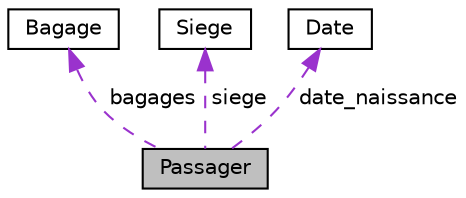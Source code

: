digraph "Passager"
{
  edge [fontname="Helvetica",fontsize="10",labelfontname="Helvetica",labelfontsize="10"];
  node [fontname="Helvetica",fontsize="10",shape=record];
  Node1 [label="Passager",height=0.2,width=0.4,color="black", fillcolor="grey75", style="filled", fontcolor="black"];
  Node2 -> Node1 [dir="back",color="darkorchid3",fontsize="10",style="dashed",label=" bagages" ,fontname="Helvetica"];
  Node2 [label="Bagage",height=0.2,width=0.4,color="black", fillcolor="white", style="filled",URL="$d7/d2f/structBagage.html",tooltip="Comporte le numéro de ticket du bagage et si il a été embarqué "];
  Node3 -> Node1 [dir="back",color="darkorchid3",fontsize="10",style="dashed",label=" siege" ,fontname="Helvetica"];
  Node3 [label="Siege",height=0.2,width=0.4,color="black", fillcolor="white", style="filled",URL="$d9/ded/structSiege.html",tooltip="Associe un numéro de rangée et de colonne pour une place dans l&#39;avion. "];
  Node4 -> Node1 [dir="back",color="darkorchid3",fontsize="10",style="dashed",label=" date_naissance" ,fontname="Helvetica"];
  Node4 [label="Date",height=0.2,width=0.4,color="black", fillcolor="white", style="filled",URL="$d9/ddb/structDate.html",tooltip="Structure de date. "];
}
